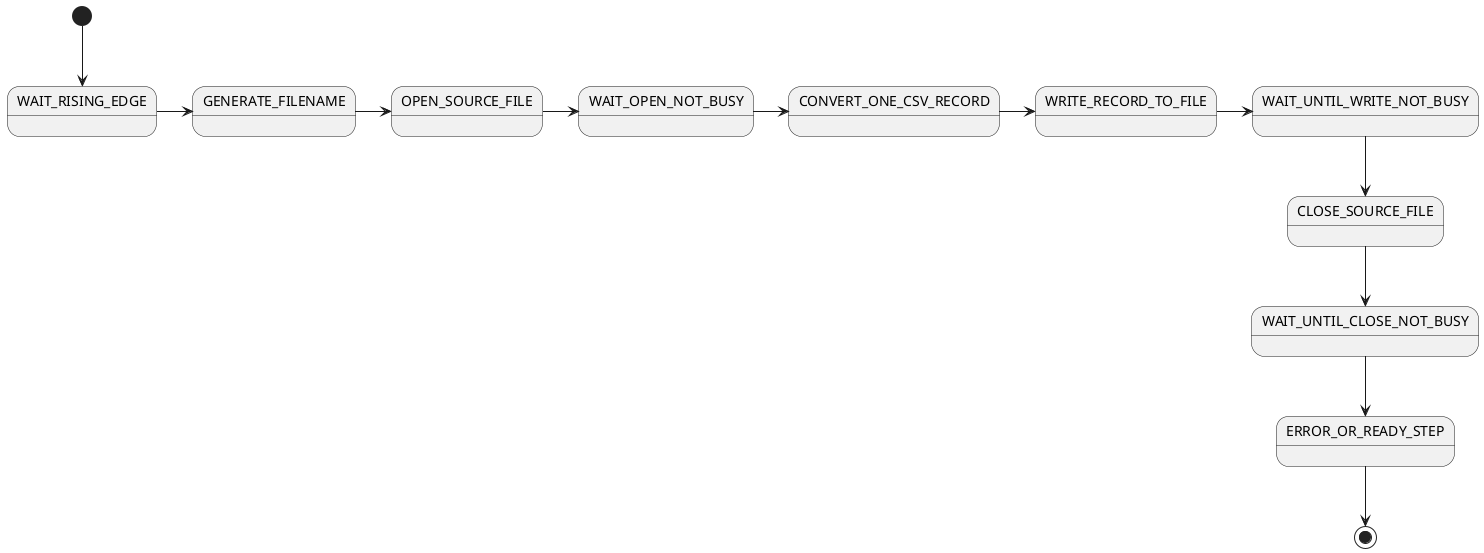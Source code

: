 @startuml

[*] --> WAIT_RISING_EDGE
WAIT_RISING_EDGE -> GENERATE_FILENAME
GENERATE_FILENAME -> OPEN_SOURCE_FILE
OPEN_SOURCE_FILE -> WAIT_OPEN_NOT_BUSY
WAIT_OPEN_NOT_BUSY -> CONVERT_ONE_CSV_RECORD
CONVERT_ONE_CSV_RECORD -> WRITE_RECORD_TO_FILE
WRITE_RECORD_TO_FILE -> WAIT_UNTIL_WRITE_NOT_BUSY
WAIT_UNTIL_WRITE_NOT_BUSY --> CLOSE_SOURCE_FILE
CLOSE_SOURCE_FILE --> WAIT_UNTIL_CLOSE_NOT_BUSY
WAIT_UNTIL_CLOSE_NOT_BUSY --> ERROR_OR_READY_STEP
ERROR_OR_READY_STEP --> [*]

@enduml

